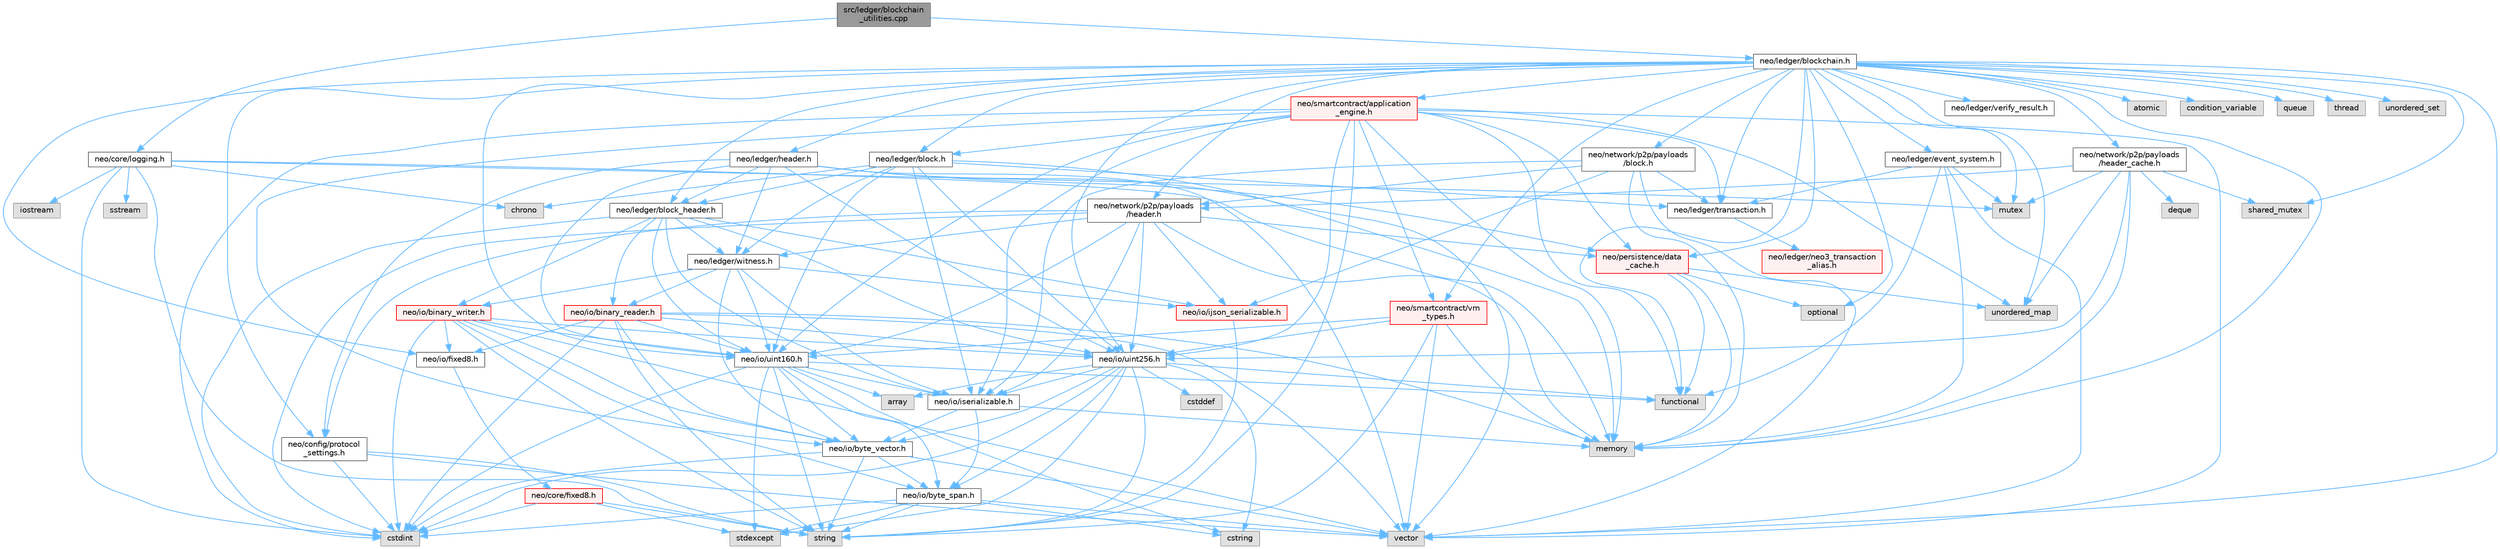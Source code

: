 digraph "src/ledger/blockchain_utilities.cpp"
{
 // LATEX_PDF_SIZE
  bgcolor="transparent";
  edge [fontname=Helvetica,fontsize=10,labelfontname=Helvetica,labelfontsize=10];
  node [fontname=Helvetica,fontsize=10,shape=box,height=0.2,width=0.4];
  Node1 [id="Node000001",label="src/ledger/blockchain\l_utilities.cpp",height=0.2,width=0.4,color="gray40", fillcolor="grey60", style="filled", fontcolor="black",tooltip=" "];
  Node1 -> Node2 [id="edge1_Node000001_Node000002",color="steelblue1",style="solid",tooltip=" "];
  Node2 [id="Node000002",label="neo/core/logging.h",height=0.2,width=0.4,color="grey40", fillcolor="white", style="filled",URL="$core_2logging_8h.html",tooltip=" "];
  Node2 -> Node3 [id="edge2_Node000002_Node000003",color="steelblue1",style="solid",tooltip=" "];
  Node3 [id="Node000003",label="chrono",height=0.2,width=0.4,color="grey60", fillcolor="#E0E0E0", style="filled",tooltip=" "];
  Node2 -> Node4 [id="edge3_Node000002_Node000004",color="steelblue1",style="solid",tooltip=" "];
  Node4 [id="Node000004",label="cstdint",height=0.2,width=0.4,color="grey60", fillcolor="#E0E0E0", style="filled",tooltip=" "];
  Node2 -> Node5 [id="edge4_Node000002_Node000005",color="steelblue1",style="solid",tooltip=" "];
  Node5 [id="Node000005",label="memory",height=0.2,width=0.4,color="grey60", fillcolor="#E0E0E0", style="filled",tooltip=" "];
  Node2 -> Node6 [id="edge5_Node000002_Node000006",color="steelblue1",style="solid",tooltip=" "];
  Node6 [id="Node000006",label="sstream",height=0.2,width=0.4,color="grey60", fillcolor="#E0E0E0", style="filled",tooltip=" "];
  Node2 -> Node7 [id="edge6_Node000002_Node000007",color="steelblue1",style="solid",tooltip=" "];
  Node7 [id="Node000007",label="string",height=0.2,width=0.4,color="grey60", fillcolor="#E0E0E0", style="filled",tooltip=" "];
  Node2 -> Node8 [id="edge7_Node000002_Node000008",color="steelblue1",style="solid",tooltip=" "];
  Node8 [id="Node000008",label="iostream",height=0.2,width=0.4,color="grey60", fillcolor="#E0E0E0", style="filled",tooltip=" "];
  Node2 -> Node9 [id="edge8_Node000002_Node000009",color="steelblue1",style="solid",tooltip=" "];
  Node9 [id="Node000009",label="mutex",height=0.2,width=0.4,color="grey60", fillcolor="#E0E0E0", style="filled",tooltip=" "];
  Node1 -> Node10 [id="edge9_Node000001_Node000010",color="steelblue1",style="solid",tooltip=" "];
  Node10 [id="Node000010",label="neo/ledger/blockchain.h",height=0.2,width=0.4,color="grey40", fillcolor="white", style="filled",URL="$blockchain_8h.html",tooltip=" "];
  Node10 -> Node11 [id="edge10_Node000010_Node000011",color="steelblue1",style="solid",tooltip=" "];
  Node11 [id="Node000011",label="neo/ledger/block.h",height=0.2,width=0.4,color="grey40", fillcolor="white", style="filled",URL="$ledger_2block_8h.html",tooltip=" "];
  Node11 -> Node12 [id="edge11_Node000011_Node000012",color="steelblue1",style="solid",tooltip=" "];
  Node12 [id="Node000012",label="neo/io/iserializable.h",height=0.2,width=0.4,color="grey40", fillcolor="white", style="filled",URL="$iserializable_8h.html",tooltip=" "];
  Node12 -> Node13 [id="edge12_Node000012_Node000013",color="steelblue1",style="solid",tooltip=" "];
  Node13 [id="Node000013",label="neo/io/byte_span.h",height=0.2,width=0.4,color="grey40", fillcolor="white", style="filled",URL="$io_2byte__span_8h.html",tooltip=" "];
  Node13 -> Node4 [id="edge13_Node000013_Node000004",color="steelblue1",style="solid",tooltip=" "];
  Node13 -> Node14 [id="edge14_Node000013_Node000014",color="steelblue1",style="solid",tooltip=" "];
  Node14 [id="Node000014",label="cstring",height=0.2,width=0.4,color="grey60", fillcolor="#E0E0E0", style="filled",tooltip=" "];
  Node13 -> Node15 [id="edge15_Node000013_Node000015",color="steelblue1",style="solid",tooltip=" "];
  Node15 [id="Node000015",label="stdexcept",height=0.2,width=0.4,color="grey60", fillcolor="#E0E0E0", style="filled",tooltip=" "];
  Node13 -> Node7 [id="edge16_Node000013_Node000007",color="steelblue1",style="solid",tooltip=" "];
  Node13 -> Node16 [id="edge17_Node000013_Node000016",color="steelblue1",style="solid",tooltip=" "];
  Node16 [id="Node000016",label="vector",height=0.2,width=0.4,color="grey60", fillcolor="#E0E0E0", style="filled",tooltip=" "];
  Node12 -> Node17 [id="edge18_Node000012_Node000017",color="steelblue1",style="solid",tooltip=" "];
  Node17 [id="Node000017",label="neo/io/byte_vector.h",height=0.2,width=0.4,color="grey40", fillcolor="white", style="filled",URL="$io_2byte__vector_8h.html",tooltip=" "];
  Node17 -> Node13 [id="edge19_Node000017_Node000013",color="steelblue1",style="solid",tooltip=" "];
  Node17 -> Node4 [id="edge20_Node000017_Node000004",color="steelblue1",style="solid",tooltip=" "];
  Node17 -> Node7 [id="edge21_Node000017_Node000007",color="steelblue1",style="solid",tooltip=" "];
  Node17 -> Node16 [id="edge22_Node000017_Node000016",color="steelblue1",style="solid",tooltip=" "];
  Node12 -> Node5 [id="edge23_Node000012_Node000005",color="steelblue1",style="solid",tooltip=" "];
  Node11 -> Node18 [id="edge24_Node000011_Node000018",color="steelblue1",style="solid",tooltip=" "];
  Node18 [id="Node000018",label="neo/io/uint160.h",height=0.2,width=0.4,color="grey40", fillcolor="white", style="filled",URL="$uint160_8h.html",tooltip=" "];
  Node18 -> Node13 [id="edge25_Node000018_Node000013",color="steelblue1",style="solid",tooltip=" "];
  Node18 -> Node17 [id="edge26_Node000018_Node000017",color="steelblue1",style="solid",tooltip=" "];
  Node18 -> Node12 [id="edge27_Node000018_Node000012",color="steelblue1",style="solid",tooltip=" "];
  Node18 -> Node19 [id="edge28_Node000018_Node000019",color="steelblue1",style="solid",tooltip=" "];
  Node19 [id="Node000019",label="array",height=0.2,width=0.4,color="grey60", fillcolor="#E0E0E0", style="filled",tooltip=" "];
  Node18 -> Node4 [id="edge29_Node000018_Node000004",color="steelblue1",style="solid",tooltip=" "];
  Node18 -> Node14 [id="edge30_Node000018_Node000014",color="steelblue1",style="solid",tooltip=" "];
  Node18 -> Node20 [id="edge31_Node000018_Node000020",color="steelblue1",style="solid",tooltip=" "];
  Node20 [id="Node000020",label="functional",height=0.2,width=0.4,color="grey60", fillcolor="#E0E0E0", style="filled",tooltip=" "];
  Node18 -> Node15 [id="edge32_Node000018_Node000015",color="steelblue1",style="solid",tooltip=" "];
  Node18 -> Node7 [id="edge33_Node000018_Node000007",color="steelblue1",style="solid",tooltip=" "];
  Node11 -> Node21 [id="edge34_Node000011_Node000021",color="steelblue1",style="solid",tooltip=" "];
  Node21 [id="Node000021",label="neo/io/uint256.h",height=0.2,width=0.4,color="grey40", fillcolor="white", style="filled",URL="$uint256_8h.html",tooltip=" "];
  Node21 -> Node13 [id="edge35_Node000021_Node000013",color="steelblue1",style="solid",tooltip=" "];
  Node21 -> Node17 [id="edge36_Node000021_Node000017",color="steelblue1",style="solid",tooltip=" "];
  Node21 -> Node12 [id="edge37_Node000021_Node000012",color="steelblue1",style="solid",tooltip=" "];
  Node21 -> Node19 [id="edge38_Node000021_Node000019",color="steelblue1",style="solid",tooltip=" "];
  Node21 -> Node22 [id="edge39_Node000021_Node000022",color="steelblue1",style="solid",tooltip=" "];
  Node22 [id="Node000022",label="cstddef",height=0.2,width=0.4,color="grey60", fillcolor="#E0E0E0", style="filled",tooltip=" "];
  Node21 -> Node4 [id="edge40_Node000021_Node000004",color="steelblue1",style="solid",tooltip=" "];
  Node21 -> Node14 [id="edge41_Node000021_Node000014",color="steelblue1",style="solid",tooltip=" "];
  Node21 -> Node20 [id="edge42_Node000021_Node000020",color="steelblue1",style="solid",tooltip=" "];
  Node21 -> Node15 [id="edge43_Node000021_Node000015",color="steelblue1",style="solid",tooltip=" "];
  Node21 -> Node7 [id="edge44_Node000021_Node000007",color="steelblue1",style="solid",tooltip=" "];
  Node11 -> Node23 [id="edge45_Node000011_Node000023",color="steelblue1",style="solid",tooltip=" "];
  Node23 [id="Node000023",label="neo/ledger/block_header.h",height=0.2,width=0.4,color="grey40", fillcolor="white", style="filled",URL="$block__header_8h.html",tooltip=" "];
  Node23 -> Node24 [id="edge46_Node000023_Node000024",color="steelblue1",style="solid",tooltip=" "];
  Node24 [id="Node000024",label="neo/io/binary_reader.h",height=0.2,width=0.4,color="red", fillcolor="#FFF0F0", style="filled",URL="$binary__reader_8h.html",tooltip=" "];
  Node24 -> Node17 [id="edge47_Node000024_Node000017",color="steelblue1",style="solid",tooltip=" "];
  Node24 -> Node25 [id="edge48_Node000024_Node000025",color="steelblue1",style="solid",tooltip=" "];
  Node25 [id="Node000025",label="neo/io/fixed8.h",height=0.2,width=0.4,color="grey40", fillcolor="white", style="filled",URL="$io_2fixed8_8h.html",tooltip=" "];
  Node25 -> Node26 [id="edge49_Node000025_Node000026",color="steelblue1",style="solid",tooltip=" "];
  Node26 [id="Node000026",label="neo/core/fixed8.h",height=0.2,width=0.4,color="red", fillcolor="#FFF0F0", style="filled",URL="$core_2fixed8_8h.html",tooltip=" "];
  Node26 -> Node4 [id="edge50_Node000026_Node000004",color="steelblue1",style="solid",tooltip=" "];
  Node26 -> Node15 [id="edge51_Node000026_Node000015",color="steelblue1",style="solid",tooltip=" "];
  Node26 -> Node7 [id="edge52_Node000026_Node000007",color="steelblue1",style="solid",tooltip=" "];
  Node24 -> Node18 [id="edge53_Node000024_Node000018",color="steelblue1",style="solid",tooltip=" "];
  Node24 -> Node21 [id="edge54_Node000024_Node000021",color="steelblue1",style="solid",tooltip=" "];
  Node24 -> Node4 [id="edge55_Node000024_Node000004",color="steelblue1",style="solid",tooltip=" "];
  Node24 -> Node5 [id="edge56_Node000024_Node000005",color="steelblue1",style="solid",tooltip=" "];
  Node24 -> Node7 [id="edge57_Node000024_Node000007",color="steelblue1",style="solid",tooltip=" "];
  Node24 -> Node16 [id="edge58_Node000024_Node000016",color="steelblue1",style="solid",tooltip=" "];
  Node23 -> Node29 [id="edge59_Node000023_Node000029",color="steelblue1",style="solid",tooltip=" "];
  Node29 [id="Node000029",label="neo/io/binary_writer.h",height=0.2,width=0.4,color="red", fillcolor="#FFF0F0", style="filled",URL="$binary__writer_8h.html",tooltip=" "];
  Node29 -> Node13 [id="edge60_Node000029_Node000013",color="steelblue1",style="solid",tooltip=" "];
  Node29 -> Node17 [id="edge61_Node000029_Node000017",color="steelblue1",style="solid",tooltip=" "];
  Node29 -> Node25 [id="edge62_Node000029_Node000025",color="steelblue1",style="solid",tooltip=" "];
  Node29 -> Node18 [id="edge63_Node000029_Node000018",color="steelblue1",style="solid",tooltip=" "];
  Node29 -> Node21 [id="edge64_Node000029_Node000021",color="steelblue1",style="solid",tooltip=" "];
  Node29 -> Node4 [id="edge65_Node000029_Node000004",color="steelblue1",style="solid",tooltip=" "];
  Node29 -> Node7 [id="edge66_Node000029_Node000007",color="steelblue1",style="solid",tooltip=" "];
  Node29 -> Node16 [id="edge67_Node000029_Node000016",color="steelblue1",style="solid",tooltip=" "];
  Node23 -> Node31 [id="edge68_Node000023_Node000031",color="steelblue1",style="solid",tooltip=" "];
  Node31 [id="Node000031",label="neo/io/ijson_serializable.h",height=0.2,width=0.4,color="red", fillcolor="#FFF0F0", style="filled",URL="$ijson__serializable_8h.html",tooltip=" "];
  Node31 -> Node7 [id="edge69_Node000031_Node000007",color="steelblue1",style="solid",tooltip=" "];
  Node23 -> Node12 [id="edge70_Node000023_Node000012",color="steelblue1",style="solid",tooltip=" "];
  Node23 -> Node18 [id="edge71_Node000023_Node000018",color="steelblue1",style="solid",tooltip=" "];
  Node23 -> Node21 [id="edge72_Node000023_Node000021",color="steelblue1",style="solid",tooltip=" "];
  Node23 -> Node55 [id="edge73_Node000023_Node000055",color="steelblue1",style="solid",tooltip=" "];
  Node55 [id="Node000055",label="neo/ledger/witness.h",height=0.2,width=0.4,color="grey40", fillcolor="white", style="filled",URL="$ledger_2witness_8h.html",tooltip=" "];
  Node55 -> Node24 [id="edge74_Node000055_Node000024",color="steelblue1",style="solid",tooltip=" "];
  Node55 -> Node29 [id="edge75_Node000055_Node000029",color="steelblue1",style="solid",tooltip=" "];
  Node55 -> Node17 [id="edge76_Node000055_Node000017",color="steelblue1",style="solid",tooltip=" "];
  Node55 -> Node31 [id="edge77_Node000055_Node000031",color="steelblue1",style="solid",tooltip=" "];
  Node55 -> Node12 [id="edge78_Node000055_Node000012",color="steelblue1",style="solid",tooltip=" "];
  Node55 -> Node18 [id="edge79_Node000055_Node000018",color="steelblue1",style="solid",tooltip=" "];
  Node23 -> Node4 [id="edge80_Node000023_Node000004",color="steelblue1",style="solid",tooltip=" "];
  Node11 -> Node56 [id="edge81_Node000011_Node000056",color="steelblue1",style="solid",tooltip=" "];
  Node56 [id="Node000056",label="neo/ledger/transaction.h",height=0.2,width=0.4,color="grey40", fillcolor="white", style="filled",URL="$ledger_2transaction_8h.html",tooltip=" "];
  Node56 -> Node57 [id="edge82_Node000056_Node000057",color="steelblue1",style="solid",tooltip=" "];
  Node57 [id="Node000057",label="neo/ledger/neo3_transaction\l_alias.h",height=0.2,width=0.4,color="red", fillcolor="#FFF0F0", style="filled",URL="$neo3__transaction__alias_8h.html",tooltip=" "];
  Node11 -> Node55 [id="edge83_Node000011_Node000055",color="steelblue1",style="solid",tooltip=" "];
  Node11 -> Node3 [id="edge84_Node000011_Node000003",color="steelblue1",style="solid",tooltip=" "];
  Node11 -> Node16 [id="edge85_Node000011_Node000016",color="steelblue1",style="solid",tooltip=" "];
  Node10 -> Node23 [id="edge86_Node000010_Node000023",color="steelblue1",style="solid",tooltip=" "];
  Node10 -> Node71 [id="edge87_Node000010_Node000071",color="steelblue1",style="solid",tooltip=" "];
  Node71 [id="Node000071",label="neo/ledger/event_system.h",height=0.2,width=0.4,color="grey40", fillcolor="white", style="filled",URL="$event__system_8h.html",tooltip=" "];
  Node71 -> Node20 [id="edge88_Node000071_Node000020",color="steelblue1",style="solid",tooltip=" "];
  Node71 -> Node5 [id="edge89_Node000071_Node000005",color="steelblue1",style="solid",tooltip=" "];
  Node71 -> Node9 [id="edge90_Node000071_Node000009",color="steelblue1",style="solid",tooltip=" "];
  Node71 -> Node16 [id="edge91_Node000071_Node000016",color="steelblue1",style="solid",tooltip=" "];
  Node71 -> Node56 [id="edge92_Node000071_Node000056",color="steelblue1",style="solid",tooltip=" "];
  Node10 -> Node72 [id="edge93_Node000010_Node000072",color="steelblue1",style="solid",tooltip=" "];
  Node72 [id="Node000072",label="neo/ledger/header.h",height=0.2,width=0.4,color="grey40", fillcolor="white", style="filled",URL="$ledger_2header_8h.html",tooltip=" "];
  Node72 -> Node73 [id="edge94_Node000072_Node000073",color="steelblue1",style="solid",tooltip=" "];
  Node73 [id="Node000073",label="neo/config/protocol\l_settings.h",height=0.2,width=0.4,color="grey40", fillcolor="white", style="filled",URL="$config_2protocol__settings_8h.html",tooltip=" "];
  Node73 -> Node4 [id="edge95_Node000073_Node000004",color="steelblue1",style="solid",tooltip=" "];
  Node73 -> Node7 [id="edge96_Node000073_Node000007",color="steelblue1",style="solid",tooltip=" "];
  Node73 -> Node16 [id="edge97_Node000073_Node000016",color="steelblue1",style="solid",tooltip=" "];
  Node72 -> Node18 [id="edge98_Node000072_Node000018",color="steelblue1",style="solid",tooltip=" "];
  Node72 -> Node21 [id="edge99_Node000072_Node000021",color="steelblue1",style="solid",tooltip=" "];
  Node72 -> Node23 [id="edge100_Node000072_Node000023",color="steelblue1",style="solid",tooltip=" "];
  Node72 -> Node55 [id="edge101_Node000072_Node000055",color="steelblue1",style="solid",tooltip=" "];
  Node72 -> Node74 [id="edge102_Node000072_Node000074",color="steelblue1",style="solid",tooltip=" "];
  Node74 [id="Node000074",label="neo/persistence/data\l_cache.h",height=0.2,width=0.4,color="red", fillcolor="#FFF0F0", style="filled",URL="$data__cache_8h.html",tooltip=" "];
  Node74 -> Node20 [id="edge103_Node000074_Node000020",color="steelblue1",style="solid",tooltip=" "];
  Node74 -> Node5 [id="edge104_Node000074_Node000005",color="steelblue1",style="solid",tooltip=" "];
  Node74 -> Node63 [id="edge105_Node000074_Node000063",color="steelblue1",style="solid",tooltip=" "];
  Node63 [id="Node000063",label="optional",height=0.2,width=0.4,color="grey60", fillcolor="#E0E0E0", style="filled",tooltip=" "];
  Node74 -> Node42 [id="edge106_Node000074_Node000042",color="steelblue1",style="solid",tooltip=" "];
  Node42 [id="Node000042",label="unordered_map",height=0.2,width=0.4,color="grey60", fillcolor="#E0E0E0", style="filled",tooltip=" "];
  Node72 -> Node5 [id="edge107_Node000072_Node000005",color="steelblue1",style="solid",tooltip=" "];
  Node72 -> Node16 [id="edge108_Node000072_Node000016",color="steelblue1",style="solid",tooltip=" "];
  Node10 -> Node56 [id="edge109_Node000010_Node000056",color="steelblue1",style="solid",tooltip=" "];
  Node10 -> Node85 [id="edge110_Node000010_Node000085",color="steelblue1",style="solid",tooltip=" "];
  Node85 [id="Node000085",label="neo/network/p2p/payloads\l/block.h",height=0.2,width=0.4,color="grey40", fillcolor="white", style="filled",URL="$network_2p2p_2payloads_2block_8h.html",tooltip=" "];
  Node85 -> Node31 [id="edge111_Node000085_Node000031",color="steelblue1",style="solid",tooltip=" "];
  Node85 -> Node12 [id="edge112_Node000085_Node000012",color="steelblue1",style="solid",tooltip=" "];
  Node85 -> Node56 [id="edge113_Node000085_Node000056",color="steelblue1",style="solid",tooltip=" "];
  Node85 -> Node86 [id="edge114_Node000085_Node000086",color="steelblue1",style="solid",tooltip=" "];
  Node86 [id="Node000086",label="neo/network/p2p/payloads\l/header.h",height=0.2,width=0.4,color="grey40", fillcolor="white", style="filled",URL="$network_2p2p_2payloads_2header_8h.html",tooltip=" "];
  Node86 -> Node73 [id="edge115_Node000086_Node000073",color="steelblue1",style="solid",tooltip=" "];
  Node86 -> Node31 [id="edge116_Node000086_Node000031",color="steelblue1",style="solid",tooltip=" "];
  Node86 -> Node12 [id="edge117_Node000086_Node000012",color="steelblue1",style="solid",tooltip=" "];
  Node86 -> Node18 [id="edge118_Node000086_Node000018",color="steelblue1",style="solid",tooltip=" "];
  Node86 -> Node21 [id="edge119_Node000086_Node000021",color="steelblue1",style="solid",tooltip=" "];
  Node86 -> Node55 [id="edge120_Node000086_Node000055",color="steelblue1",style="solid",tooltip=" "];
  Node86 -> Node74 [id="edge121_Node000086_Node000074",color="steelblue1",style="solid",tooltip=" "];
  Node86 -> Node4 [id="edge122_Node000086_Node000004",color="steelblue1",style="solid",tooltip=" "];
  Node86 -> Node5 [id="edge123_Node000086_Node000005",color="steelblue1",style="solid",tooltip=" "];
  Node85 -> Node5 [id="edge124_Node000085_Node000005",color="steelblue1",style="solid",tooltip=" "];
  Node85 -> Node16 [id="edge125_Node000085_Node000016",color="steelblue1",style="solid",tooltip=" "];
  Node10 -> Node86 [id="edge126_Node000010_Node000086",color="steelblue1",style="solid",tooltip=" "];
  Node10 -> Node87 [id="edge127_Node000010_Node000087",color="steelblue1",style="solid",tooltip=" "];
  Node87 [id="Node000087",label="neo/network/p2p/payloads\l/header_cache.h",height=0.2,width=0.4,color="grey40", fillcolor="white", style="filled",URL="$network_2p2p_2payloads_2header__cache_8h.html",tooltip=" "];
  Node87 -> Node21 [id="edge128_Node000087_Node000021",color="steelblue1",style="solid",tooltip=" "];
  Node87 -> Node86 [id="edge129_Node000087_Node000086",color="steelblue1",style="solid",tooltip=" "];
  Node87 -> Node88 [id="edge130_Node000087_Node000088",color="steelblue1",style="solid",tooltip=" "];
  Node88 [id="Node000088",label="deque",height=0.2,width=0.4,color="grey60", fillcolor="#E0E0E0", style="filled",tooltip=" "];
  Node87 -> Node5 [id="edge131_Node000087_Node000005",color="steelblue1",style="solid",tooltip=" "];
  Node87 -> Node9 [id="edge132_Node000087_Node000009",color="steelblue1",style="solid",tooltip=" "];
  Node87 -> Node82 [id="edge133_Node000087_Node000082",color="steelblue1",style="solid",tooltip=" "];
  Node82 [id="Node000082",label="shared_mutex",height=0.2,width=0.4,color="grey60", fillcolor="#E0E0E0", style="filled",tooltip=" "];
  Node87 -> Node42 [id="edge134_Node000087_Node000042",color="steelblue1",style="solid",tooltip=" "];
  Node10 -> Node73 [id="edge135_Node000010_Node000073",color="steelblue1",style="solid",tooltip=" "];
  Node10 -> Node25 [id="edge136_Node000010_Node000025",color="steelblue1",style="solid",tooltip=" "];
  Node10 -> Node18 [id="edge137_Node000010_Node000018",color="steelblue1",style="solid",tooltip=" "];
  Node10 -> Node21 [id="edge138_Node000010_Node000021",color="steelblue1",style="solid",tooltip=" "];
  Node10 -> Node89 [id="edge139_Node000010_Node000089",color="steelblue1",style="solid",tooltip=" "];
  Node89 [id="Node000089",label="neo/ledger/verify_result.h",height=0.2,width=0.4,color="grey40", fillcolor="white", style="filled",URL="$verify__result_8h.html",tooltip=" "];
  Node10 -> Node74 [id="edge140_Node000010_Node000074",color="steelblue1",style="solid",tooltip=" "];
  Node10 -> Node90 [id="edge141_Node000010_Node000090",color="steelblue1",style="solid",tooltip=" "];
  Node90 [id="Node000090",label="neo/smartcontract/application\l_engine.h",height=0.2,width=0.4,color="red", fillcolor="#FFF0F0", style="filled",URL="$application__engine_8h.html",tooltip=" "];
  Node90 -> Node17 [id="edge142_Node000090_Node000017",color="steelblue1",style="solid",tooltip=" "];
  Node90 -> Node12 [id="edge143_Node000090_Node000012",color="steelblue1",style="solid",tooltip=" "];
  Node90 -> Node18 [id="edge144_Node000090_Node000018",color="steelblue1",style="solid",tooltip=" "];
  Node90 -> Node21 [id="edge145_Node000090_Node000021",color="steelblue1",style="solid",tooltip=" "];
  Node90 -> Node11 [id="edge146_Node000090_Node000011",color="steelblue1",style="solid",tooltip=" "];
  Node90 -> Node56 [id="edge147_Node000090_Node000056",color="steelblue1",style="solid",tooltip=" "];
  Node90 -> Node74 [id="edge148_Node000090_Node000074",color="steelblue1",style="solid",tooltip=" "];
  Node90 -> Node111 [id="edge149_Node000090_Node000111",color="steelblue1",style="solid",tooltip=" "];
  Node111 [id="Node000111",label="neo/smartcontract/vm\l_types.h",height=0.2,width=0.4,color="red", fillcolor="#FFF0F0", style="filled",URL="$vm__types_8h.html",tooltip=" "];
  Node111 -> Node18 [id="edge150_Node000111_Node000018",color="steelblue1",style="solid",tooltip=" "];
  Node111 -> Node21 [id="edge151_Node000111_Node000021",color="steelblue1",style="solid",tooltip=" "];
  Node111 -> Node5 [id="edge152_Node000111_Node000005",color="steelblue1",style="solid",tooltip=" "];
  Node111 -> Node7 [id="edge153_Node000111_Node000007",color="steelblue1",style="solid",tooltip=" "];
  Node111 -> Node16 [id="edge154_Node000111_Node000016",color="steelblue1",style="solid",tooltip=" "];
  Node90 -> Node4 [id="edge155_Node000090_Node000004",color="steelblue1",style="solid",tooltip=" "];
  Node90 -> Node20 [id="edge156_Node000090_Node000020",color="steelblue1",style="solid",tooltip=" "];
  Node90 -> Node5 [id="edge157_Node000090_Node000005",color="steelblue1",style="solid",tooltip=" "];
  Node90 -> Node7 [id="edge158_Node000090_Node000007",color="steelblue1",style="solid",tooltip=" "];
  Node90 -> Node42 [id="edge159_Node000090_Node000042",color="steelblue1",style="solid",tooltip=" "];
  Node90 -> Node16 [id="edge160_Node000090_Node000016",color="steelblue1",style="solid",tooltip=" "];
  Node10 -> Node111 [id="edge161_Node000010_Node000111",color="steelblue1",style="solid",tooltip=" "];
  Node10 -> Node112 [id="edge162_Node000010_Node000112",color="steelblue1",style="solid",tooltip=" "];
  Node112 [id="Node000112",label="atomic",height=0.2,width=0.4,color="grey60", fillcolor="#E0E0E0", style="filled",tooltip=" "];
  Node10 -> Node113 [id="edge163_Node000010_Node000113",color="steelblue1",style="solid",tooltip=" "];
  Node113 [id="Node000113",label="condition_variable",height=0.2,width=0.4,color="grey60", fillcolor="#E0E0E0", style="filled",tooltip=" "];
  Node10 -> Node20 [id="edge164_Node000010_Node000020",color="steelblue1",style="solid",tooltip=" "];
  Node10 -> Node5 [id="edge165_Node000010_Node000005",color="steelblue1",style="solid",tooltip=" "];
  Node10 -> Node9 [id="edge166_Node000010_Node000009",color="steelblue1",style="solid",tooltip=" "];
  Node10 -> Node63 [id="edge167_Node000010_Node000063",color="steelblue1",style="solid",tooltip=" "];
  Node10 -> Node114 [id="edge168_Node000010_Node000114",color="steelblue1",style="solid",tooltip=" "];
  Node114 [id="Node000114",label="queue",height=0.2,width=0.4,color="grey60", fillcolor="#E0E0E0", style="filled",tooltip=" "];
  Node10 -> Node82 [id="edge169_Node000010_Node000082",color="steelblue1",style="solid",tooltip=" "];
  Node10 -> Node115 [id="edge170_Node000010_Node000115",color="steelblue1",style="solid",tooltip=" "];
  Node115 [id="Node000115",label="thread",height=0.2,width=0.4,color="grey60", fillcolor="#E0E0E0", style="filled",tooltip=" "];
  Node10 -> Node42 [id="edge171_Node000010_Node000042",color="steelblue1",style="solid",tooltip=" "];
  Node10 -> Node108 [id="edge172_Node000010_Node000108",color="steelblue1",style="solid",tooltip=" "];
  Node108 [id="Node000108",label="unordered_set",height=0.2,width=0.4,color="grey60", fillcolor="#E0E0E0", style="filled",tooltip=" "];
  Node10 -> Node16 [id="edge173_Node000010_Node000016",color="steelblue1",style="solid",tooltip=" "];
}
